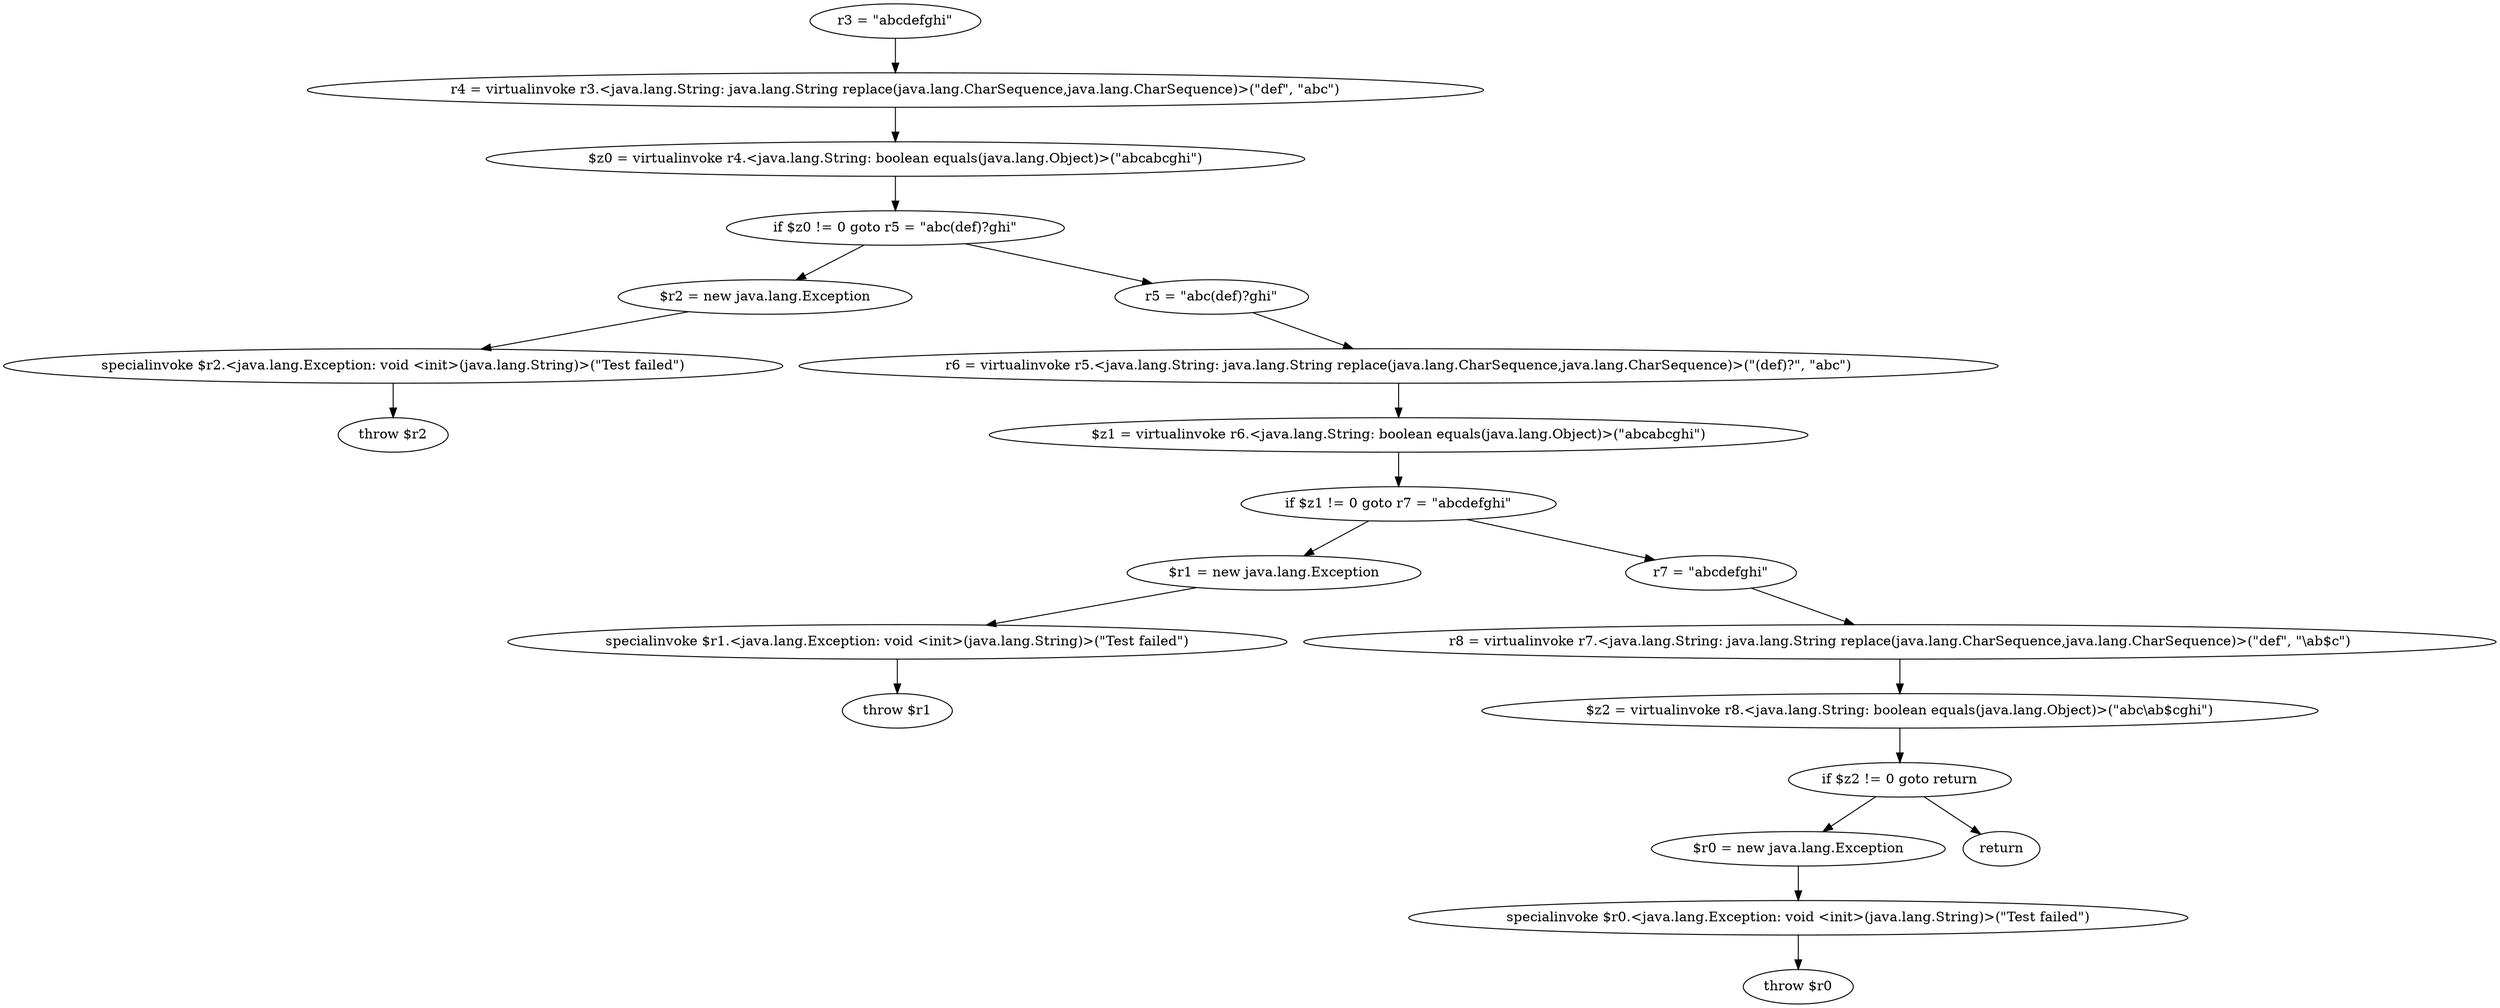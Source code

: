 digraph "unitGraph" {
    "r3 = \"abcdefghi\""
    "r4 = virtualinvoke r3.<java.lang.String: java.lang.String replace(java.lang.CharSequence,java.lang.CharSequence)>(\"def\", \"abc\")"
    "$z0 = virtualinvoke r4.<java.lang.String: boolean equals(java.lang.Object)>(\"abcabcghi\")"
    "if $z0 != 0 goto r5 = \"abc(def)?ghi\""
    "$r2 = new java.lang.Exception"
    "specialinvoke $r2.<java.lang.Exception: void <init>(java.lang.String)>(\"Test failed\")"
    "throw $r2"
    "r5 = \"abc(def)?ghi\""
    "r6 = virtualinvoke r5.<java.lang.String: java.lang.String replace(java.lang.CharSequence,java.lang.CharSequence)>(\"(def)?\", \"abc\")"
    "$z1 = virtualinvoke r6.<java.lang.String: boolean equals(java.lang.Object)>(\"abcabcghi\")"
    "if $z1 != 0 goto r7 = \"abcdefghi\""
    "$r1 = new java.lang.Exception"
    "specialinvoke $r1.<java.lang.Exception: void <init>(java.lang.String)>(\"Test failed\")"
    "throw $r1"
    "r7 = \"abcdefghi\""
    "r8 = virtualinvoke r7.<java.lang.String: java.lang.String replace(java.lang.CharSequence,java.lang.CharSequence)>(\"def\", \"\\ab$c\")"
    "$z2 = virtualinvoke r8.<java.lang.String: boolean equals(java.lang.Object)>(\"abc\\ab$cghi\")"
    "if $z2 != 0 goto return"
    "$r0 = new java.lang.Exception"
    "specialinvoke $r0.<java.lang.Exception: void <init>(java.lang.String)>(\"Test failed\")"
    "throw $r0"
    "return"
    "r3 = \"abcdefghi\""->"r4 = virtualinvoke r3.<java.lang.String: java.lang.String replace(java.lang.CharSequence,java.lang.CharSequence)>(\"def\", \"abc\")";
    "r4 = virtualinvoke r3.<java.lang.String: java.lang.String replace(java.lang.CharSequence,java.lang.CharSequence)>(\"def\", \"abc\")"->"$z0 = virtualinvoke r4.<java.lang.String: boolean equals(java.lang.Object)>(\"abcabcghi\")";
    "$z0 = virtualinvoke r4.<java.lang.String: boolean equals(java.lang.Object)>(\"abcabcghi\")"->"if $z0 != 0 goto r5 = \"abc(def)?ghi\"";
    "if $z0 != 0 goto r5 = \"abc(def)?ghi\""->"$r2 = new java.lang.Exception";
    "if $z0 != 0 goto r5 = \"abc(def)?ghi\""->"r5 = \"abc(def)?ghi\"";
    "$r2 = new java.lang.Exception"->"specialinvoke $r2.<java.lang.Exception: void <init>(java.lang.String)>(\"Test failed\")";
    "specialinvoke $r2.<java.lang.Exception: void <init>(java.lang.String)>(\"Test failed\")"->"throw $r2";
    "r5 = \"abc(def)?ghi\""->"r6 = virtualinvoke r5.<java.lang.String: java.lang.String replace(java.lang.CharSequence,java.lang.CharSequence)>(\"(def)?\", \"abc\")";
    "r6 = virtualinvoke r5.<java.lang.String: java.lang.String replace(java.lang.CharSequence,java.lang.CharSequence)>(\"(def)?\", \"abc\")"->"$z1 = virtualinvoke r6.<java.lang.String: boolean equals(java.lang.Object)>(\"abcabcghi\")";
    "$z1 = virtualinvoke r6.<java.lang.String: boolean equals(java.lang.Object)>(\"abcabcghi\")"->"if $z1 != 0 goto r7 = \"abcdefghi\"";
    "if $z1 != 0 goto r7 = \"abcdefghi\""->"$r1 = new java.lang.Exception";
    "if $z1 != 0 goto r7 = \"abcdefghi\""->"r7 = \"abcdefghi\"";
    "$r1 = new java.lang.Exception"->"specialinvoke $r1.<java.lang.Exception: void <init>(java.lang.String)>(\"Test failed\")";
    "specialinvoke $r1.<java.lang.Exception: void <init>(java.lang.String)>(\"Test failed\")"->"throw $r1";
    "r7 = \"abcdefghi\""->"r8 = virtualinvoke r7.<java.lang.String: java.lang.String replace(java.lang.CharSequence,java.lang.CharSequence)>(\"def\", \"\\ab$c\")";
    "r8 = virtualinvoke r7.<java.lang.String: java.lang.String replace(java.lang.CharSequence,java.lang.CharSequence)>(\"def\", \"\\ab$c\")"->"$z2 = virtualinvoke r8.<java.lang.String: boolean equals(java.lang.Object)>(\"abc\\ab$cghi\")";
    "$z2 = virtualinvoke r8.<java.lang.String: boolean equals(java.lang.Object)>(\"abc\\ab$cghi\")"->"if $z2 != 0 goto return";
    "if $z2 != 0 goto return"->"$r0 = new java.lang.Exception";
    "if $z2 != 0 goto return"->"return";
    "$r0 = new java.lang.Exception"->"specialinvoke $r0.<java.lang.Exception: void <init>(java.lang.String)>(\"Test failed\")";
    "specialinvoke $r0.<java.lang.Exception: void <init>(java.lang.String)>(\"Test failed\")"->"throw $r0";
}
